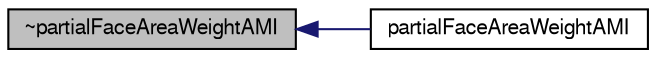 digraph "~partialFaceAreaWeightAMI"
{
  bgcolor="transparent";
  edge [fontname="FreeSans",fontsize="10",labelfontname="FreeSans",labelfontsize="10"];
  node [fontname="FreeSans",fontsize="10",shape=record];
  rankdir="LR";
  Node4 [label="~partialFaceAreaWeightAMI",height=0.2,width=0.4,color="black", fillcolor="grey75", style="filled", fontcolor="black"];
  Node4 -> Node5 [dir="back",color="midnightblue",fontsize="10",style="solid",fontname="FreeSans"];
  Node5 [label="partialFaceAreaWeightAMI",height=0.2,width=0.4,color="black",URL="$a24886.html#ac7d58f1ff012b44cdbf5a48e7ae143e9",tooltip="Construct from components. "];
}
